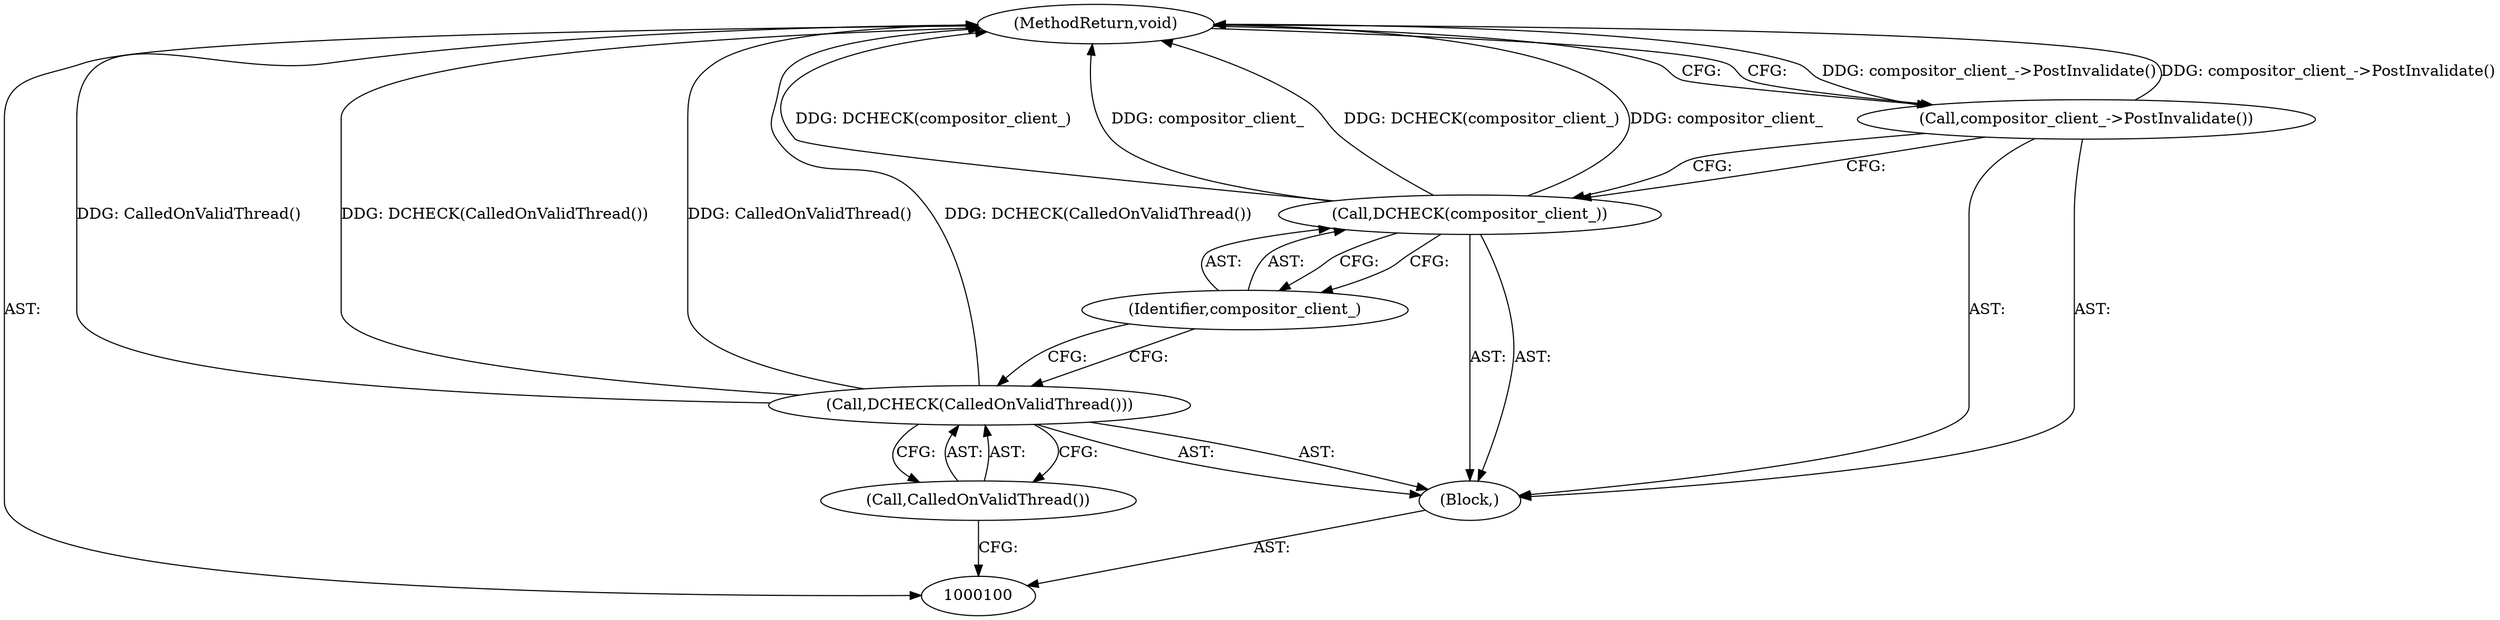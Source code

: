 digraph "1_Chrome_0e3d721470add955c056e3051614f58c7220e85b_9" {
"1000107" [label="(MethodReturn,void)"];
"1000101" [label="(Block,)"];
"1000103" [label="(Call,CalledOnValidThread())"];
"1000102" [label="(Call,DCHECK(CalledOnValidThread()))"];
"1000105" [label="(Identifier,compositor_client_)"];
"1000104" [label="(Call,DCHECK(compositor_client_))"];
"1000106" [label="(Call,compositor_client_->PostInvalidate())"];
"1000107" -> "1000100"  [label="AST: "];
"1000107" -> "1000106"  [label="CFG: "];
"1000104" -> "1000107"  [label="DDG: DCHECK(compositor_client_)"];
"1000104" -> "1000107"  [label="DDG: compositor_client_"];
"1000102" -> "1000107"  [label="DDG: CalledOnValidThread()"];
"1000102" -> "1000107"  [label="DDG: DCHECK(CalledOnValidThread())"];
"1000106" -> "1000107"  [label="DDG: compositor_client_->PostInvalidate()"];
"1000101" -> "1000100"  [label="AST: "];
"1000102" -> "1000101"  [label="AST: "];
"1000104" -> "1000101"  [label="AST: "];
"1000106" -> "1000101"  [label="AST: "];
"1000103" -> "1000102"  [label="AST: "];
"1000103" -> "1000100"  [label="CFG: "];
"1000102" -> "1000103"  [label="CFG: "];
"1000102" -> "1000101"  [label="AST: "];
"1000102" -> "1000103"  [label="CFG: "];
"1000103" -> "1000102"  [label="AST: "];
"1000105" -> "1000102"  [label="CFG: "];
"1000102" -> "1000107"  [label="DDG: CalledOnValidThread()"];
"1000102" -> "1000107"  [label="DDG: DCHECK(CalledOnValidThread())"];
"1000105" -> "1000104"  [label="AST: "];
"1000105" -> "1000102"  [label="CFG: "];
"1000104" -> "1000105"  [label="CFG: "];
"1000104" -> "1000101"  [label="AST: "];
"1000104" -> "1000105"  [label="CFG: "];
"1000105" -> "1000104"  [label="AST: "];
"1000106" -> "1000104"  [label="CFG: "];
"1000104" -> "1000107"  [label="DDG: DCHECK(compositor_client_)"];
"1000104" -> "1000107"  [label="DDG: compositor_client_"];
"1000106" -> "1000101"  [label="AST: "];
"1000106" -> "1000104"  [label="CFG: "];
"1000107" -> "1000106"  [label="CFG: "];
"1000106" -> "1000107"  [label="DDG: compositor_client_->PostInvalidate()"];
}
